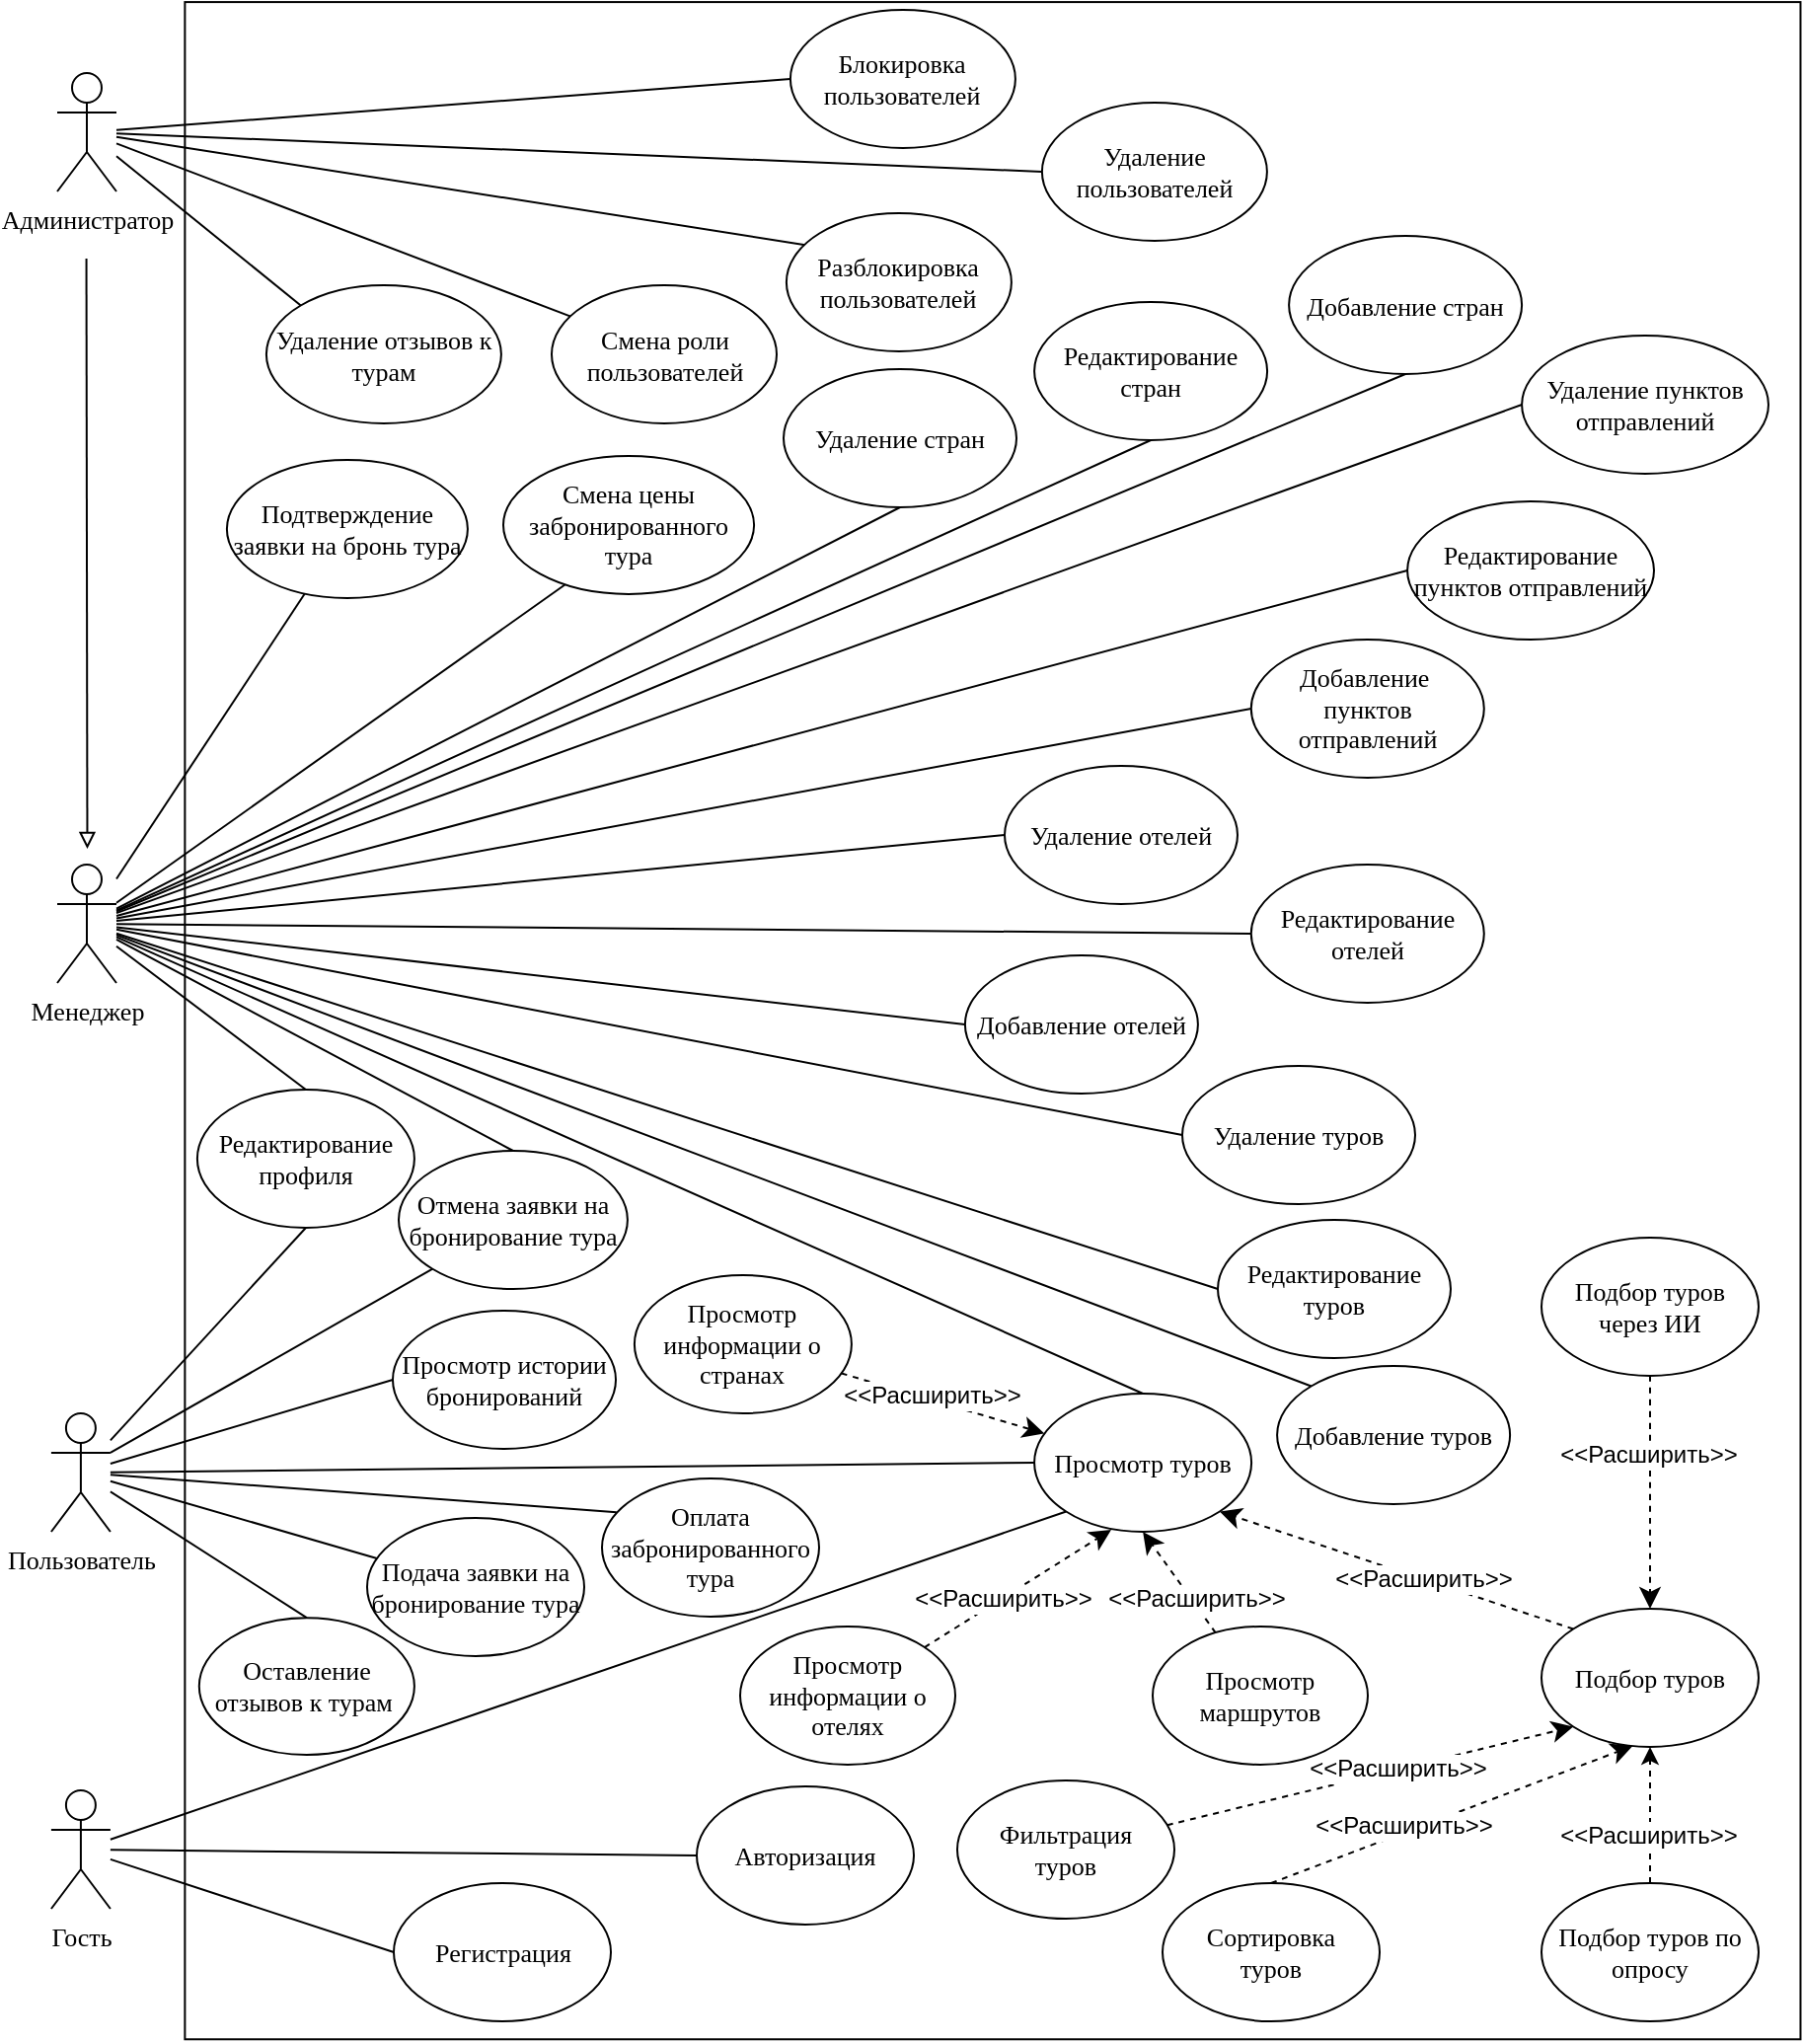 <mxfile version="26.2.14">
  <diagram name="Страница — 1" id="NZbn_GLvDckBzevisfvI">
    <mxGraphModel dx="1042" dy="614" grid="0" gridSize="10" guides="1" tooltips="1" connect="1" arrows="1" fold="1" page="0" pageScale="1" pageWidth="1169" pageHeight="1654" math="0" shadow="0">
      <root>
        <mxCell id="0" />
        <mxCell id="1" parent="0" />
        <mxCell id="JH5U76IGOBcUqnHT-_Kr-2" value="" style="rounded=0;whiteSpace=wrap;html=1;rotation=90;" parent="1" vertex="1">
          <mxGeometry x="205.92" y="417.81" width="1032.08" height="818.55" as="geometry" />
        </mxCell>
        <mxCell id="p_r1cKh_CzRkiVNsoP0s-78" style="edgeStyle=none;curved=1;rounded=0;orthogonalLoop=1;jettySize=auto;html=1;entryX=0;entryY=0.5;entryDx=0;entryDy=0;fontSize=12;startSize=8;endSize=8;endArrow=none;endFill=0;" parent="1" source="svQCepNTFexyG-QFbBfc-3" target="p_r1cKh_CzRkiVNsoP0s-5" edge="1">
          <mxGeometry relative="1" as="geometry" />
        </mxCell>
        <mxCell id="bwHQZoLI509qidypqNT2-47" style="rounded=0;orthogonalLoop=1;jettySize=auto;html=1;entryX=0;entryY=0.5;entryDx=0;entryDy=0;endArrow=none;endFill=0;" parent="1" source="svQCepNTFexyG-QFbBfc-3" target="JH5U76IGOBcUqnHT-_Kr-12" edge="1">
          <mxGeometry relative="1" as="geometry" />
        </mxCell>
        <mxCell id="pDSoibewKa74b2x92ERq-3" style="edgeStyle=none;curved=1;rounded=0;orthogonalLoop=1;jettySize=auto;html=1;entryX=0;entryY=1;entryDx=0;entryDy=0;fontSize=12;startSize=8;endSize=8;endArrow=none;startFill=0;" parent="1" source="svQCepNTFexyG-QFbBfc-3" target="PDdnuKzg3xYcXvbAcvYy-11" edge="1">
          <mxGeometry relative="1" as="geometry" />
        </mxCell>
        <mxCell id="svQCepNTFexyG-QFbBfc-3" value="Гость" style="shape=umlActor;verticalLabelPosition=bottom;verticalAlign=top;html=1;outlineConnect=0;fontFamily=Times New Roman;fontSize=13;" parent="1" vertex="1">
          <mxGeometry x="244.95" y="1217" width="30" height="60" as="geometry" />
        </mxCell>
        <mxCell id="OeR3qFUjESxq3L1rICcf-12" style="edgeStyle=none;shape=connector;rounded=0;orthogonalLoop=1;jettySize=auto;html=1;labelBackgroundColor=default;strokeColor=default;align=center;verticalAlign=middle;fontFamily=Helvetica;fontSize=11;fontColor=default;endArrow=none;endFill=0;entryX=0.5;entryY=0;entryDx=0;entryDy=0;" parent="1" source="svQCepNTFexyG-QFbBfc-7" target="OeR3qFUjESxq3L1rICcf-9" edge="1">
          <mxGeometry relative="1" as="geometry" />
        </mxCell>
        <mxCell id="OeR3qFUjESxq3L1rICcf-13" style="edgeStyle=none;shape=connector;rounded=0;orthogonalLoop=1;jettySize=auto;html=1;labelBackgroundColor=default;strokeColor=default;align=center;verticalAlign=middle;fontFamily=Helvetica;fontSize=11;fontColor=default;endArrow=none;endFill=0;" parent="1" source="svQCepNTFexyG-QFbBfc-7" target="OeR3qFUjESxq3L1rICcf-8" edge="1">
          <mxGeometry relative="1" as="geometry">
            <mxPoint x="294.95" y="1129.396" as="sourcePoint" />
          </mxGeometry>
        </mxCell>
        <mxCell id="MzlMPMZbUSvePP-ofC2E-21" style="edgeStyle=none;curved=1;rounded=0;orthogonalLoop=1;jettySize=auto;html=1;exitX=1;exitY=0.333;exitDx=0;exitDy=0;exitPerimeter=0;entryX=0;entryY=1;entryDx=0;entryDy=0;fontSize=12;startSize=8;endSize=8;endArrow=none;startFill=0;" parent="1" source="svQCepNTFexyG-QFbBfc-7" target="MzlMPMZbUSvePP-ofC2E-16" edge="1">
          <mxGeometry relative="1" as="geometry" />
        </mxCell>
        <mxCell id="MzlMPMZbUSvePP-ofC2E-22" style="edgeStyle=none;curved=1;rounded=0;orthogonalLoop=1;jettySize=auto;html=1;entryX=0.067;entryY=0.244;entryDx=0;entryDy=0;fontSize=12;startSize=8;endSize=8;endArrow=none;startFill=0;entryPerimeter=0;" parent="1" source="svQCepNTFexyG-QFbBfc-7" target="MzlMPMZbUSvePP-ofC2E-18" edge="1">
          <mxGeometry relative="1" as="geometry" />
        </mxCell>
        <mxCell id="MzlMPMZbUSvePP-ofC2E-54" style="edgeStyle=none;curved=1;rounded=0;orthogonalLoop=1;jettySize=auto;html=1;entryX=0.5;entryY=1;entryDx=0;entryDy=0;fontSize=12;startSize=8;endSize=8;endArrow=none;startFill=0;" parent="1" source="svQCepNTFexyG-QFbBfc-7" target="MzlMPMZbUSvePP-ofC2E-52" edge="1">
          <mxGeometry relative="1" as="geometry" />
        </mxCell>
        <mxCell id="PDdnuKzg3xYcXvbAcvYy-16" style="edgeStyle=none;curved=1;rounded=0;orthogonalLoop=1;jettySize=auto;html=1;entryX=0;entryY=0.5;entryDx=0;entryDy=0;fontSize=12;startSize=8;endSize=8;endArrow=none;startFill=0;" parent="1" source="svQCepNTFexyG-QFbBfc-7" target="PDdnuKzg3xYcXvbAcvYy-11" edge="1">
          <mxGeometry relative="1" as="geometry" />
        </mxCell>
        <mxCell id="PDdnuKzg3xYcXvbAcvYy-90" style="edgeStyle=none;curved=1;rounded=0;orthogonalLoop=1;jettySize=auto;html=1;fontSize=12;startSize=8;endSize=8;endArrow=none;startFill=0;entryX=0;entryY=0.5;entryDx=0;entryDy=0;" parent="1" source="svQCepNTFexyG-QFbBfc-7" target="PDdnuKzg3xYcXvbAcvYy-86" edge="1">
          <mxGeometry relative="1" as="geometry">
            <mxPoint x="677" y="1135" as="targetPoint" />
          </mxGeometry>
        </mxCell>
        <mxCell id="svQCepNTFexyG-QFbBfc-7" value="Пользователь" style="shape=umlActor;verticalLabelPosition=bottom;verticalAlign=top;html=1;outlineConnect=0;fontFamily=Times New Roman;fontSize=13;" parent="1" vertex="1">
          <mxGeometry x="244.95" y="1026" width="30" height="60" as="geometry" />
        </mxCell>
        <mxCell id="JH5U76IGOBcUqnHT-_Kr-21" style="rounded=0;orthogonalLoop=1;jettySize=auto;html=1;exitX=0.5;exitY=0;exitDx=0;exitDy=0;dashed=1;endArrow=classic;endFill=1;entryX=0.5;entryY=1;entryDx=0;entryDy=0;" parent="1" source="OeR3qFUjESxq3L1rICcf-7" target="OeR3qFUjESxq3L1rICcf-10" edge="1">
          <mxGeometry relative="1" as="geometry" />
        </mxCell>
        <mxCell id="OeR3qFUjESxq3L1rICcf-7" value="&lt;span style=&quot;font-size: 13px;&quot;&gt;Подбор туров по опросу&lt;/span&gt;" style="ellipse;whiteSpace=wrap;html=1;fontFamily=Times New Roman;" parent="1" vertex="1">
          <mxGeometry x="1000" y="1264" width="110" height="70" as="geometry" />
        </mxCell>
        <mxCell id="OeR3qFUjESxq3L1rICcf-8" value="Подача заявки на бронирование тура" style="ellipse;whiteSpace=wrap;html=1;fontFamily=Times New Roman;fontSize=13;" parent="1" vertex="1">
          <mxGeometry x="405" y="1079" width="110" height="70" as="geometry" />
        </mxCell>
        <mxCell id="OeR3qFUjESxq3L1rICcf-9" value="&lt;font&gt;Оставление отзывов к турам&amp;nbsp;&lt;/font&gt;" style="ellipse;whiteSpace=wrap;html=1;fontFamily=Times New Roman;fontSize=13;" parent="1" vertex="1">
          <mxGeometry x="319.9" y="1129.6" width="109.05" height="69.4" as="geometry" />
        </mxCell>
        <mxCell id="pDSoibewKa74b2x92ERq-12" style="edgeStyle=none;curved=1;rounded=0;orthogonalLoop=1;jettySize=auto;html=1;exitX=0;exitY=0;exitDx=0;exitDy=0;entryX=1;entryY=1;entryDx=0;entryDy=0;fontSize=12;startSize=8;endSize=8;dashed=1;" parent="1" source="OeR3qFUjESxq3L1rICcf-10" target="PDdnuKzg3xYcXvbAcvYy-11" edge="1">
          <mxGeometry relative="1" as="geometry" />
        </mxCell>
        <mxCell id="OeR3qFUjESxq3L1rICcf-10" value="&lt;span style=&quot;font-size: 13px;&quot;&gt;Подбор туров&lt;/span&gt;" style="ellipse;whiteSpace=wrap;html=1;fontFamily=Times New Roman;" parent="1" vertex="1">
          <mxGeometry x="1000.0" y="1125" width="110" height="70" as="geometry" />
        </mxCell>
        <mxCell id="MzlMPMZbUSvePP-ofC2E-49" style="edgeStyle=none;curved=1;rounded=0;orthogonalLoop=1;jettySize=auto;html=1;entryX=0.251;entryY=0.925;entryDx=0;entryDy=0;fontSize=12;startSize=8;endSize=8;endArrow=none;startFill=0;entryPerimeter=0;" parent="1" source="zMWsZsheXrGuxRjLxGXC-20" target="MzlMPMZbUSvePP-ofC2E-41" edge="1">
          <mxGeometry relative="1" as="geometry" />
        </mxCell>
        <mxCell id="MzlMPMZbUSvePP-ofC2E-55" style="edgeStyle=none;curved=1;rounded=0;orthogonalLoop=1;jettySize=auto;html=1;entryX=0.5;entryY=0;entryDx=0;entryDy=0;fontSize=12;startSize=8;endSize=8;endArrow=none;startFill=0;" parent="1" source="zMWsZsheXrGuxRjLxGXC-20" target="MzlMPMZbUSvePP-ofC2E-52" edge="1">
          <mxGeometry relative="1" as="geometry" />
        </mxCell>
        <mxCell id="3vdqsZ3w8sdcXz_G86xq-1" style="edgeStyle=none;curved=1;rounded=0;orthogonalLoop=1;jettySize=auto;html=1;entryX=0.5;entryY=0;entryDx=0;entryDy=0;fontSize=12;startSize=8;endSize=8;endArrow=none;startFill=0;" parent="1" source="zMWsZsheXrGuxRjLxGXC-20" target="MzlMPMZbUSvePP-ofC2E-16" edge="1">
          <mxGeometry relative="1" as="geometry" />
        </mxCell>
        <mxCell id="PDdnuKzg3xYcXvbAcvYy-12" style="edgeStyle=none;curved=1;rounded=0;orthogonalLoop=1;jettySize=auto;html=1;entryX=0.5;entryY=0;entryDx=0;entryDy=0;fontSize=12;startSize=8;endSize=8;endArrow=none;startFill=0;" parent="1" source="zMWsZsheXrGuxRjLxGXC-20" target="PDdnuKzg3xYcXvbAcvYy-11" edge="1">
          <mxGeometry relative="1" as="geometry" />
        </mxCell>
        <mxCell id="PDdnuKzg3xYcXvbAcvYy-24" style="edgeStyle=none;curved=1;rounded=0;orthogonalLoop=1;jettySize=auto;html=1;entryX=0.5;entryY=1;entryDx=0;entryDy=0;fontSize=12;startSize=8;endSize=8;endArrow=none;startFill=0;" parent="1" source="zMWsZsheXrGuxRjLxGXC-20" target="Wh_skNTm_gRzkw5U1JLL-6" edge="1">
          <mxGeometry relative="1" as="geometry" />
        </mxCell>
        <mxCell id="PDdnuKzg3xYcXvbAcvYy-26" style="edgeStyle=none;curved=1;rounded=0;orthogonalLoop=1;jettySize=auto;html=1;entryX=0.5;entryY=1;entryDx=0;entryDy=0;fontSize=12;startSize=8;endSize=8;endArrow=none;startFill=0;" parent="1" source="zMWsZsheXrGuxRjLxGXC-20" target="Wh_skNTm_gRzkw5U1JLL-7" edge="1">
          <mxGeometry relative="1" as="geometry" />
        </mxCell>
        <mxCell id="PDdnuKzg3xYcXvbAcvYy-27" style="edgeStyle=none;curved=1;rounded=0;orthogonalLoop=1;jettySize=auto;html=1;entryX=0.5;entryY=1;entryDx=0;entryDy=0;fontSize=12;startSize=8;endSize=8;endArrow=none;startFill=0;" parent="1" source="zMWsZsheXrGuxRjLxGXC-20" target="Wh_skNTm_gRzkw5U1JLL-13" edge="1">
          <mxGeometry relative="1" as="geometry" />
        </mxCell>
        <mxCell id="PDdnuKzg3xYcXvbAcvYy-28" style="edgeStyle=none;curved=1;rounded=0;orthogonalLoop=1;jettySize=auto;html=1;entryX=0;entryY=0.5;entryDx=0;entryDy=0;fontSize=12;startSize=8;endSize=8;endArrow=none;startFill=0;" parent="1" source="zMWsZsheXrGuxRjLxGXC-20" target="Wh_skNTm_gRzkw5U1JLL-24" edge="1">
          <mxGeometry relative="1" as="geometry" />
        </mxCell>
        <mxCell id="PDdnuKzg3xYcXvbAcvYy-29" style="edgeStyle=none;curved=1;rounded=0;orthogonalLoop=1;jettySize=auto;html=1;entryX=0;entryY=0.5;entryDx=0;entryDy=0;fontSize=12;startSize=8;endSize=8;endArrow=none;startFill=0;" parent="1" source="zMWsZsheXrGuxRjLxGXC-20" target="Wh_skNTm_gRzkw5U1JLL-22" edge="1">
          <mxGeometry relative="1" as="geometry" />
        </mxCell>
        <mxCell id="PDdnuKzg3xYcXvbAcvYy-30" style="edgeStyle=none;curved=1;rounded=0;orthogonalLoop=1;jettySize=auto;html=1;entryX=0;entryY=0.5;entryDx=0;entryDy=0;fontSize=12;startSize=8;endSize=8;endArrow=none;startFill=0;" parent="1" source="zMWsZsheXrGuxRjLxGXC-20" target="Wh_skNTm_gRzkw5U1JLL-8" edge="1">
          <mxGeometry relative="1" as="geometry" />
        </mxCell>
        <mxCell id="PDdnuKzg3xYcXvbAcvYy-31" style="edgeStyle=none;curved=1;rounded=0;orthogonalLoop=1;jettySize=auto;html=1;entryX=0;entryY=0.5;entryDx=0;entryDy=0;fontSize=12;startSize=8;endSize=8;endArrow=none;startFill=0;" parent="1" source="zMWsZsheXrGuxRjLxGXC-20" target="Wh_skNTm_gRzkw5U1JLL-12" edge="1">
          <mxGeometry relative="1" as="geometry" />
        </mxCell>
        <mxCell id="PDdnuKzg3xYcXvbAcvYy-32" style="edgeStyle=none;curved=1;rounded=0;orthogonalLoop=1;jettySize=auto;html=1;entryX=0;entryY=0.5;entryDx=0;entryDy=0;fontSize=12;startSize=8;endSize=8;endArrow=none;startFill=0;" parent="1" source="zMWsZsheXrGuxRjLxGXC-20" target="Wh_skNTm_gRzkw5U1JLL-27" edge="1">
          <mxGeometry relative="1" as="geometry" />
        </mxCell>
        <mxCell id="PDdnuKzg3xYcXvbAcvYy-33" style="edgeStyle=none;curved=1;rounded=0;orthogonalLoop=1;jettySize=auto;html=1;entryX=0;entryY=0.5;entryDx=0;entryDy=0;fontSize=12;startSize=8;endSize=8;endArrow=none;startFill=0;" parent="1" source="zMWsZsheXrGuxRjLxGXC-20" target="Wh_skNTm_gRzkw5U1JLL-10" edge="1">
          <mxGeometry relative="1" as="geometry" />
        </mxCell>
        <mxCell id="PDdnuKzg3xYcXvbAcvYy-34" style="edgeStyle=none;curved=1;rounded=0;orthogonalLoop=1;jettySize=auto;html=1;entryX=0;entryY=0.5;entryDx=0;entryDy=0;fontSize=12;startSize=8;endSize=8;endArrow=none;startFill=0;" parent="1" source="zMWsZsheXrGuxRjLxGXC-20" target="Wh_skNTm_gRzkw5U1JLL-2" edge="1">
          <mxGeometry relative="1" as="geometry" />
        </mxCell>
        <mxCell id="PDdnuKzg3xYcXvbAcvYy-35" style="edgeStyle=none;curved=1;rounded=0;orthogonalLoop=1;jettySize=auto;html=1;entryX=0;entryY=0.5;entryDx=0;entryDy=0;fontSize=12;startSize=8;endSize=8;endArrow=none;startFill=0;" parent="1" source="zMWsZsheXrGuxRjLxGXC-20" target="Wh_skNTm_gRzkw5U1JLL-11" edge="1">
          <mxGeometry relative="1" as="geometry" />
        </mxCell>
        <mxCell id="PDdnuKzg3xYcXvbAcvYy-36" style="edgeStyle=none;curved=1;rounded=0;orthogonalLoop=1;jettySize=auto;html=1;entryX=0;entryY=0;entryDx=0;entryDy=0;fontSize=12;startSize=8;endSize=8;endArrow=none;startFill=0;" parent="1" source="zMWsZsheXrGuxRjLxGXC-20" target="Wh_skNTm_gRzkw5U1JLL-23" edge="1">
          <mxGeometry relative="1" as="geometry" />
        </mxCell>
        <mxCell id="zMWsZsheXrGuxRjLxGXC-20" value="Менеджер" style="shape=umlActor;verticalLabelPosition=bottom;verticalAlign=top;html=1;outlineConnect=0;fontFamily=Times New Roman;fontSize=13;" parent="1" vertex="1">
          <mxGeometry x="248" y="748" width="30" height="60" as="geometry" />
        </mxCell>
        <mxCell id="Tde1RYHnbCcCl4A8BDwN-28" style="rounded=0;orthogonalLoop=1;jettySize=auto;html=1;endArrow=none;endFill=0;" parent="1" source="zMWsZsheXrGuxRjLxGXC-27" target="zMWsZsheXrGuxRjLxGXC-20" edge="1">
          <mxGeometry relative="1" as="geometry" />
        </mxCell>
        <mxCell id="zMWsZsheXrGuxRjLxGXC-27" value="Подтверждение заявки на бронь тура" style="ellipse;whiteSpace=wrap;html=1;fontFamily=Times New Roman;fontSize=13;" parent="1" vertex="1">
          <mxGeometry x="333.95" y="543" width="122" height="70" as="geometry" />
        </mxCell>
        <mxCell id="nBBlVvWBp2isnyXZccdl-5" style="edgeStyle=none;curved=1;rounded=0;orthogonalLoop=1;jettySize=auto;html=1;entryX=0;entryY=0;entryDx=0;entryDy=0;fontSize=12;startSize=8;endSize=8;endArrow=none;endFill=0;" parent="1" source="zMWsZsheXrGuxRjLxGXC-35" target="zMWsZsheXrGuxRjLxGXC-46" edge="1">
          <mxGeometry relative="1" as="geometry" />
        </mxCell>
        <mxCell id="PDdnuKzg3xYcXvbAcvYy-73" style="edgeStyle=none;curved=1;rounded=0;orthogonalLoop=1;jettySize=auto;html=1;entryX=0;entryY=0.5;entryDx=0;entryDy=0;fontSize=12;startSize=8;endSize=8;endArrow=none;startFill=0;" parent="1" source="zMWsZsheXrGuxRjLxGXC-35" target="PDdnuKzg3xYcXvbAcvYy-65" edge="1">
          <mxGeometry relative="1" as="geometry" />
        </mxCell>
        <mxCell id="PDdnuKzg3xYcXvbAcvYy-74" style="edgeStyle=none;curved=1;rounded=0;orthogonalLoop=1;jettySize=auto;html=1;entryX=0;entryY=0.5;entryDx=0;entryDy=0;fontSize=12;startSize=8;endSize=8;endArrow=none;startFill=0;" parent="1" source="zMWsZsheXrGuxRjLxGXC-35" target="PDdnuKzg3xYcXvbAcvYy-64" edge="1">
          <mxGeometry relative="1" as="geometry" />
        </mxCell>
        <mxCell id="PDdnuKzg3xYcXvbAcvYy-75" style="edgeStyle=none;curved=1;rounded=0;orthogonalLoop=1;jettySize=auto;html=1;entryX=0;entryY=1;entryDx=0;entryDy=0;fontSize=12;startSize=8;endSize=8;endArrow=none;startFill=0;" parent="1" source="zMWsZsheXrGuxRjLxGXC-35" edge="1">
          <mxGeometry relative="1" as="geometry">
            <mxPoint x="633.379" y="435.071" as="targetPoint" />
          </mxGeometry>
        </mxCell>
        <mxCell id="PDdnuKzg3xYcXvbAcvYy-76" style="edgeStyle=none;curved=1;rounded=0;orthogonalLoop=1;jettySize=auto;html=1;entryX=0;entryY=1;entryDx=0;entryDy=0;fontSize=12;startSize=8;endSize=8;endArrow=none;startFill=0;" parent="1" source="zMWsZsheXrGuxRjLxGXC-35" edge="1">
          <mxGeometry relative="1" as="geometry">
            <mxPoint x="511.429" y="471.571" as="targetPoint" />
          </mxGeometry>
        </mxCell>
        <mxCell id="zMWsZsheXrGuxRjLxGXC-35" value="Администратор" style="shape=umlActor;verticalLabelPosition=bottom;verticalAlign=top;html=1;outlineConnect=0;fontFamily=Times New Roman;fontSize=13;" parent="1" vertex="1">
          <mxGeometry x="248" y="347" width="30" height="60" as="geometry" />
        </mxCell>
        <mxCell id="zMWsZsheXrGuxRjLxGXC-46" value="Удаление отзывов к турам" style="ellipse;whiteSpace=wrap;html=1;fontFamily=Times New Roman;fontSize=13;" parent="1" vertex="1">
          <mxGeometry x="353.95" y="454.5" width="119" height="70" as="geometry" />
        </mxCell>
        <mxCell id="p_r1cKh_CzRkiVNsoP0s-5" value="&lt;span style=&quot;font-size: 13px;&quot;&gt;Авторизация&lt;/span&gt;" style="ellipse;whiteSpace=wrap;html=1;fontFamily=Times New Roman;" parent="1" vertex="1">
          <mxGeometry x="572" y="1215" width="110" height="70" as="geometry" />
        </mxCell>
        <mxCell id="p_r1cKh_CzRkiVNsoP0s-27" style="edgeStyle=none;curved=1;rounded=0;orthogonalLoop=1;jettySize=auto;html=1;exitX=1;exitY=0.5;exitDx=0;exitDy=0;fontSize=12;startSize=8;endSize=8;" parent="1" edge="1">
          <mxGeometry relative="1" as="geometry">
            <mxPoint x="894.95" y="965" as="sourcePoint" />
            <mxPoint x="894.95" y="965" as="targetPoint" />
          </mxGeometry>
        </mxCell>
        <mxCell id="JH5U76IGOBcUqnHT-_Kr-12" value="&lt;span style=&quot;font-size: 13px;&quot;&gt;Регистрация&lt;/span&gt;" style="ellipse;whiteSpace=wrap;html=1;fontFamily=Times New Roman;" parent="1" vertex="1">
          <mxGeometry x="418.5" y="1264" width="110" height="70" as="geometry" />
        </mxCell>
        <mxCell id="JH5U76IGOBcUqnHT-_Kr-34" style="edgeStyle=orthogonalEdgeStyle;rounded=0;orthogonalLoop=1;jettySize=auto;html=1;exitX=0.5;exitY=1;exitDx=0;exitDy=0;" parent="1" edge="1">
          <mxGeometry relative="1" as="geometry">
            <mxPoint x="624" y="482" as="sourcePoint" />
            <mxPoint x="624" y="482" as="targetPoint" />
          </mxGeometry>
        </mxCell>
        <mxCell id="MzlMPMZbUSvePP-ofC2E-16" value="Отмена заявки на бронирование тура" style="ellipse;whiteSpace=wrap;html=1;fontFamily=Times New Roman;fontSize=13;" parent="1" vertex="1">
          <mxGeometry x="421.0" y="893" width="115.95" height="70" as="geometry" />
        </mxCell>
        <mxCell id="MzlMPMZbUSvePP-ofC2E-18" value="Оплата забронированного тура" style="ellipse;whiteSpace=wrap;html=1;fontFamily=Times New Roman;fontSize=13;" parent="1" vertex="1">
          <mxGeometry x="524" y="1059" width="110" height="70" as="geometry" />
        </mxCell>
        <mxCell id="MzlMPMZbUSvePP-ofC2E-26" style="edgeStyle=none;curved=1;rounded=0;orthogonalLoop=1;jettySize=auto;html=1;exitX=1;exitY=0.5;exitDx=0;exitDy=0;fontSize=12;startSize=8;endSize=8;" parent="1" edge="1">
          <mxGeometry relative="1" as="geometry">
            <mxPoint x="855.95" y="673" as="sourcePoint" />
            <mxPoint x="855.95" y="673" as="targetPoint" />
          </mxGeometry>
        </mxCell>
        <mxCell id="MzlMPMZbUSvePP-ofC2E-33" style="edgeStyle=none;curved=1;rounded=0;orthogonalLoop=1;jettySize=auto;html=1;exitX=1;exitY=0.5;exitDx=0;exitDy=0;fontSize=12;startSize=8;endSize=8;" parent="1" edge="1">
          <mxGeometry relative="1" as="geometry">
            <mxPoint x="1072.95" y="842" as="sourcePoint" />
            <mxPoint x="1072.95" y="842" as="targetPoint" />
          </mxGeometry>
        </mxCell>
        <mxCell id="MzlMPMZbUSvePP-ofC2E-41" value="Смена цены забронированного тура" style="ellipse;whiteSpace=wrap;html=1;fontFamily=Times New Roman;fontSize=13;" parent="1" vertex="1">
          <mxGeometry x="474" y="541" width="127.05" height="70" as="geometry" />
        </mxCell>
        <mxCell id="MzlMPMZbUSvePP-ofC2E-52" value="Редактирование профиля" style="ellipse;whiteSpace=wrap;html=1;fontFamily=Times New Roman;fontSize=13;" parent="1" vertex="1">
          <mxGeometry x="318.95" y="862" width="110" height="70" as="geometry" />
        </mxCell>
        <mxCell id="Wh_skNTm_gRzkw5U1JLL-2" value="Удаление туров" style="ellipse;whiteSpace=wrap;html=1;fontFamily=Times New Roman;fontSize=13;" parent="1" vertex="1">
          <mxGeometry x="818" y="850" width="118" height="70" as="geometry" />
        </mxCell>
        <mxCell id="Wh_skNTm_gRzkw5U1JLL-6" value="Удаление стран" style="ellipse;whiteSpace=wrap;html=1;fontFamily=Times New Roman;fontSize=13;" parent="1" vertex="1">
          <mxGeometry x="616" y="497" width="118" height="70" as="geometry" />
        </mxCell>
        <mxCell id="Wh_skNTm_gRzkw5U1JLL-7" value="Редактирование стран" style="ellipse;whiteSpace=wrap;html=1;fontFamily=Times New Roman;fontSize=13;" parent="1" vertex="1">
          <mxGeometry x="743.05" y="463" width="118" height="70" as="geometry" />
        </mxCell>
        <mxCell id="Wh_skNTm_gRzkw5U1JLL-8" value="Добавление&amp;nbsp;&lt;div&gt;пунктов отправлений&lt;/div&gt;" style="ellipse;whiteSpace=wrap;html=1;fontFamily=Times New Roman;fontSize=13;" parent="1" vertex="1">
          <mxGeometry x="852.9" y="634" width="118" height="70" as="geometry" />
        </mxCell>
        <mxCell id="Wh_skNTm_gRzkw5U1JLL-10" value="Добавление отелей" style="ellipse;whiteSpace=wrap;html=1;fontFamily=Times New Roman;fontSize=13;" parent="1" vertex="1">
          <mxGeometry x="707.95" y="794" width="118" height="70" as="geometry" />
        </mxCell>
        <mxCell id="Wh_skNTm_gRzkw5U1JLL-11" value="Редактирование туров" style="ellipse;whiteSpace=wrap;html=1;fontFamily=Times New Roman;fontSize=13;" parent="1" vertex="1">
          <mxGeometry x="836" y="928" width="118" height="70" as="geometry" />
        </mxCell>
        <mxCell id="Wh_skNTm_gRzkw5U1JLL-12" value="Удаление отелей" style="ellipse;whiteSpace=wrap;html=1;fontFamily=Times New Roman;fontSize=13;" parent="1" vertex="1">
          <mxGeometry x="728" y="698" width="118" height="70" as="geometry" />
        </mxCell>
        <mxCell id="Wh_skNTm_gRzkw5U1JLL-13" value="Добавление стран" style="ellipse;whiteSpace=wrap;html=1;fontFamily=Times New Roman;fontSize=13;" parent="1" vertex="1">
          <mxGeometry x="872.05" y="429.5" width="118" height="70" as="geometry" />
        </mxCell>
        <mxCell id="Wh_skNTm_gRzkw5U1JLL-22" value="Редактирование&lt;div&gt;пунктов отправлений&lt;/div&gt;" style="ellipse;whiteSpace=wrap;html=1;fontFamily=Times New Roman;fontSize=13;" parent="1" vertex="1">
          <mxGeometry x="932.05" y="564" width="124.95" height="70" as="geometry" />
        </mxCell>
        <mxCell id="Wh_skNTm_gRzkw5U1JLL-23" value="Добавление туров" style="ellipse;whiteSpace=wrap;html=1;fontFamily=Times New Roman;fontSize=13;" parent="1" vertex="1">
          <mxGeometry x="866.05" y="1002" width="118" height="70" as="geometry" />
        </mxCell>
        <mxCell id="Wh_skNTm_gRzkw5U1JLL-24" value="Удаление пунктов отправлений" style="ellipse;whiteSpace=wrap;html=1;fontFamily=Times New Roman;fontSize=13;" parent="1" vertex="1">
          <mxGeometry x="990.05" y="480" width="124.95" height="70" as="geometry" />
        </mxCell>
        <mxCell id="Wh_skNTm_gRzkw5U1JLL-27" value="Редактирование отелей" style="ellipse;whiteSpace=wrap;html=1;fontFamily=Times New Roman;fontSize=13;" parent="1" vertex="1">
          <mxGeometry x="852.9" y="748" width="118" height="70" as="geometry" />
        </mxCell>
        <mxCell id="pDSoibewKa74b2x92ERq-5" style="edgeStyle=none;curved=1;rounded=0;orthogonalLoop=1;jettySize=auto;html=1;fontSize=12;startSize=8;endSize=8;endArrow=classic;startFill=0;endFill=1;dashed=1;" parent="1" source="Wh_skNTm_gRzkw5U1JLL-28" target="PDdnuKzg3xYcXvbAcvYy-11" edge="1">
          <mxGeometry relative="1" as="geometry" />
        </mxCell>
        <mxCell id="Wh_skNTm_gRzkw5U1JLL-28" value="&lt;font style=&quot;font-size: 13px;&quot;&gt;Просмотр информации о странах&lt;/font&gt;" style="ellipse;whiteSpace=wrap;html=1;fontFamily=Times New Roman;" parent="1" vertex="1">
          <mxGeometry x="540.45" y="956" width="110" height="70" as="geometry" />
        </mxCell>
        <mxCell id="pDSoibewKa74b2x92ERq-6" style="edgeStyle=none;curved=1;rounded=0;orthogonalLoop=1;jettySize=auto;html=1;entryX=0.354;entryY=0.986;entryDx=0;entryDy=0;fontSize=12;startSize=8;endSize=8;dashed=1;entryPerimeter=0;" parent="1" source="Wh_skNTm_gRzkw5U1JLL-29" target="PDdnuKzg3xYcXvbAcvYy-11" edge="1">
          <mxGeometry relative="1" as="geometry" />
        </mxCell>
        <mxCell id="Wh_skNTm_gRzkw5U1JLL-29" value="&lt;font style=&quot;font-size: 13px;&quot;&gt;Просмотр информации о отелях&lt;/font&gt;" style="ellipse;whiteSpace=wrap;html=1;fontFamily=Times New Roman;" parent="1" vertex="1">
          <mxGeometry x="594" y="1134" width="109" height="70" as="geometry" />
        </mxCell>
        <mxCell id="PDdnuKzg3xYcXvbAcvYy-78" style="edgeStyle=none;curved=1;rounded=0;orthogonalLoop=1;jettySize=auto;html=1;fontSize=12;startSize=8;endSize=8;entryX=0;entryY=1;entryDx=0;entryDy=0;endArrow=classic;endFill=1;dashed=1;" parent="1" source="Wh_skNTm_gRzkw5U1JLL-30" target="OeR3qFUjESxq3L1rICcf-10" edge="1">
          <mxGeometry relative="1" as="geometry" />
        </mxCell>
        <mxCell id="Wh_skNTm_gRzkw5U1JLL-30" value="&lt;font style=&quot;font-size: 13px;&quot;&gt;Фильтрация&lt;/font&gt;&lt;div&gt;&lt;font style=&quot;font-size: 13px;&quot;&gt;туров&lt;/font&gt;&lt;/div&gt;" style="ellipse;whiteSpace=wrap;html=1;fontFamily=Times New Roman;" parent="1" vertex="1">
          <mxGeometry x="704.0" y="1212" width="110" height="70" as="geometry" />
        </mxCell>
        <mxCell id="PDdnuKzg3xYcXvbAcvYy-79" style="edgeStyle=none;curved=1;rounded=0;orthogonalLoop=1;jettySize=auto;html=1;entryX=0.42;entryY=0.993;entryDx=0;entryDy=0;fontSize=12;startSize=8;endSize=8;exitX=0.5;exitY=0;exitDx=0;exitDy=0;endArrow=classic;endFill=1;dashed=1;entryPerimeter=0;" parent="1" source="Wh_skNTm_gRzkw5U1JLL-31" target="OeR3qFUjESxq3L1rICcf-10" edge="1">
          <mxGeometry relative="1" as="geometry" />
        </mxCell>
        <mxCell id="Wh_skNTm_gRzkw5U1JLL-31" value="&lt;span style=&quot;font-size: 13px;&quot;&gt;Сортировка&lt;/span&gt;&lt;br&gt;&lt;div&gt;&lt;font style=&quot;font-size: 13px;&quot;&gt;туров&lt;/font&gt;&lt;/div&gt;" style="ellipse;whiteSpace=wrap;html=1;fontFamily=Times New Roman;" parent="1" vertex="1">
          <mxGeometry x="808" y="1264" width="110" height="70" as="geometry" />
        </mxCell>
        <mxCell id="PDdnuKzg3xYcXvbAcvYy-80" style="edgeStyle=none;curved=1;rounded=0;orthogonalLoop=1;jettySize=auto;html=1;entryX=0.5;entryY=0;entryDx=0;entryDy=0;fontSize=12;startSize=8;endSize=8;endArrow=classic;endFill=1;dashed=1;" parent="1" source="Wh_skNTm_gRzkw5U1JLL-32" target="OeR3qFUjESxq3L1rICcf-10" edge="1">
          <mxGeometry relative="1" as="geometry" />
        </mxCell>
        <mxCell id="Wh_skNTm_gRzkw5U1JLL-32" value="&lt;font style=&quot;font-size: 13px;&quot;&gt;Подбор туров через ИИ&lt;/font&gt;" style="ellipse;whiteSpace=wrap;html=1;fontFamily=Times New Roman;" parent="1" vertex="1">
          <mxGeometry x="1000" y="937" width="110" height="70" as="geometry" />
        </mxCell>
        <mxCell id="PDdnuKzg3xYcXvbAcvYy-11" value="&lt;font style=&quot;font-size: 13px;&quot;&gt;Просмотр туров&lt;/font&gt;" style="ellipse;whiteSpace=wrap;html=1;fontFamily=Times New Roman;" parent="1" vertex="1">
          <mxGeometry x="743.05" y="1016" width="110" height="70" as="geometry" />
        </mxCell>
        <mxCell id="PDdnuKzg3xYcXvbAcvYy-23" style="edgeStyle=none;curved=1;rounded=0;orthogonalLoop=1;jettySize=auto;html=1;exitX=0;exitY=0.5;exitDx=0;exitDy=0;fontSize=12;startSize=8;endSize=8;" parent="1" source="Wh_skNTm_gRzkw5U1JLL-24" target="Wh_skNTm_gRzkw5U1JLL-24" edge="1">
          <mxGeometry relative="1" as="geometry" />
        </mxCell>
        <mxCell id="PDdnuKzg3xYcXvbAcvYy-64" value="Блокировка пользователей" style="ellipse;whiteSpace=wrap;html=1;fontFamily=Times New Roman;fontSize=13;" parent="1" vertex="1">
          <mxGeometry x="619.45" y="315" width="114" height="70" as="geometry" />
        </mxCell>
        <mxCell id="PDdnuKzg3xYcXvbAcvYy-65" value="Удаление пользователей" style="ellipse;whiteSpace=wrap;html=1;fontFamily=Times New Roman;fontSize=13;" parent="1" vertex="1">
          <mxGeometry x="746.95" y="362" width="114" height="70" as="geometry" />
        </mxCell>
        <mxCell id="PDdnuKzg3xYcXvbAcvYy-66" value="Смена роли пользователей" style="ellipse;whiteSpace=wrap;html=1;fontFamily=Times New Roman;fontSize=13;" parent="1" vertex="1">
          <mxGeometry x="498.5" y="454.5" width="114" height="70" as="geometry" />
        </mxCell>
        <mxCell id="PDdnuKzg3xYcXvbAcvYy-70" value="Разблокировка пользователей" style="ellipse;whiteSpace=wrap;html=1;fontFamily=Times New Roman;fontSize=13;" parent="1" vertex="1">
          <mxGeometry x="617.45" y="418" width="114" height="70" as="geometry" />
        </mxCell>
        <mxCell id="bwHQZoLI509qidypqNT2-46" value="&lt;font&gt;&amp;lt;&amp;lt;Расширить&amp;gt;&amp;gt;&lt;/font&gt;" style="edgeLabel;html=1;align=center;verticalAlign=middle;resizable=0;points=[];fontSize=12;" parent="1" vertex="1" connectable="0">
          <mxGeometry x="990.052" y="1055.996" as="geometry">
            <mxPoint x="64" y="-9" as="offset" />
          </mxGeometry>
        </mxCell>
        <mxCell id="PDdnuKzg3xYcXvbAcvYy-81" value="&lt;font&gt;&amp;lt;&amp;lt;Расширить&amp;gt;&amp;gt;&lt;/font&gt;" style="edgeLabel;html=1;align=center;verticalAlign=middle;resizable=0;points=[];fontSize=12;" parent="1" vertex="1" connectable="0">
          <mxGeometry x="990.052" y="1248.996" as="geometry">
            <mxPoint x="64" y="-9" as="offset" />
          </mxGeometry>
        </mxCell>
        <mxCell id="PDdnuKzg3xYcXvbAcvYy-82" value="&lt;font&gt;&amp;lt;&amp;lt;Расширить&amp;gt;&amp;gt;&lt;/font&gt;" style="edgeLabel;html=1;align=center;verticalAlign=middle;resizable=0;points=[];fontSize=12;" parent="1" vertex="1" connectable="0">
          <mxGeometry x="863.002" y="1214.996" as="geometry">
            <mxPoint x="64" y="-9" as="offset" />
          </mxGeometry>
        </mxCell>
        <mxCell id="PDdnuKzg3xYcXvbAcvYy-83" value="&lt;font&gt;&amp;lt;&amp;lt;Расширить&amp;gt;&amp;gt;&lt;/font&gt;" style="edgeLabel;html=1;align=center;verticalAlign=middle;resizable=0;points=[];fontSize=12;" parent="1" vertex="1" connectable="0">
          <mxGeometry x="866.052" y="1243.996" as="geometry">
            <mxPoint x="64" y="-9" as="offset" />
          </mxGeometry>
        </mxCell>
        <mxCell id="PDdnuKzg3xYcXvbAcvYy-85" style="rounded=0;orthogonalLoop=1;jettySize=auto;html=1;endArrow=block;endFill=0;" parent="1" edge="1">
          <mxGeometry relative="1" as="geometry">
            <mxPoint x="262.77" y="441" as="sourcePoint" />
            <mxPoint x="263.24" y="740" as="targetPoint" />
          </mxGeometry>
        </mxCell>
        <mxCell id="PDdnuKzg3xYcXvbAcvYy-86" value="Просмотр истории бронирований" style="ellipse;whiteSpace=wrap;html=1;fontFamily=Times New Roman;fontSize=13;" parent="1" vertex="1">
          <mxGeometry x="418" y="974" width="113" height="70" as="geometry" />
        </mxCell>
        <mxCell id="pDSoibewKa74b2x92ERq-7" value="&lt;font&gt;&amp;lt;&amp;lt;Расширить&amp;gt;&amp;gt;&lt;/font&gt;" style="edgeLabel;html=1;align=center;verticalAlign=middle;resizable=0;points=[];fontSize=12;" parent="1" vertex="1" connectable="0">
          <mxGeometry x="627.002" y="1025.996" as="geometry">
            <mxPoint x="64" y="-9" as="offset" />
          </mxGeometry>
        </mxCell>
        <mxCell id="pDSoibewKa74b2x92ERq-8" value="&lt;font&gt;&amp;lt;&amp;lt;Расширить&amp;gt;&amp;gt;&lt;/font&gt;" style="edgeLabel;html=1;align=center;verticalAlign=middle;resizable=0;points=[];fontSize=12;" parent="1" vertex="1" connectable="0">
          <mxGeometry x="663.002" y="1128.996" as="geometry">
            <mxPoint x="64" y="-9" as="offset" />
          </mxGeometry>
        </mxCell>
        <mxCell id="pDSoibewKa74b2x92ERq-11" style="edgeStyle=none;curved=1;rounded=0;orthogonalLoop=1;jettySize=auto;html=1;entryX=0.5;entryY=1;entryDx=0;entryDy=0;fontSize=12;startSize=8;endSize=8;dashed=1;" parent="1" source="pDSoibewKa74b2x92ERq-9" target="PDdnuKzg3xYcXvbAcvYy-11" edge="1">
          <mxGeometry relative="1" as="geometry" />
        </mxCell>
        <mxCell id="pDSoibewKa74b2x92ERq-9" value="&lt;font style=&quot;font-size: 13px;&quot;&gt;Просмотр маршрутов&lt;/font&gt;" style="ellipse;whiteSpace=wrap;html=1;fontFamily=Times New Roman;" parent="1" vertex="1">
          <mxGeometry x="803" y="1134" width="109" height="70" as="geometry" />
        </mxCell>
        <mxCell id="pDSoibewKa74b2x92ERq-10" value="&lt;font&gt;&amp;lt;&amp;lt;Расширить&amp;gt;&amp;gt;&lt;/font&gt;" style="edgeLabel;html=1;align=center;verticalAlign=middle;resizable=0;points=[];fontSize=12;" parent="1" vertex="1" connectable="0">
          <mxGeometry x="760.552" y="1128.996" as="geometry">
            <mxPoint x="64" y="-9" as="offset" />
          </mxGeometry>
        </mxCell>
        <mxCell id="pDSoibewKa74b2x92ERq-13" value="&lt;font&gt;&amp;lt;&amp;lt;Расширить&amp;gt;&amp;gt;&lt;/font&gt;" style="edgeLabel;html=1;align=center;verticalAlign=middle;resizable=0;points=[];fontSize=12;" parent="1" vertex="1" connectable="0">
          <mxGeometry x="876.052" y="1118.996" as="geometry">
            <mxPoint x="64" y="-9" as="offset" />
          </mxGeometry>
        </mxCell>
      </root>
    </mxGraphModel>
  </diagram>
</mxfile>

